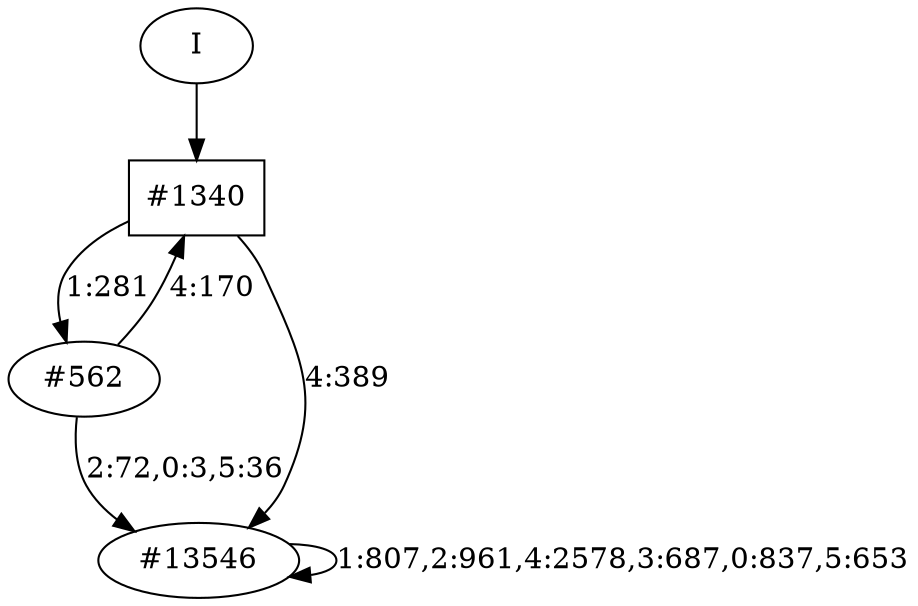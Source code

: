 // produced with flexfringe from git commitd1cf04ada0831d0605a3651971ef9a02091d8823
// dfasat/flexfringe -h=kldistance -d=kl_data -o=experiments/flexfringe_pautomac_study/flexfringe_data/exp6_n5_x0_w1_a1_b1_f1_I0_J0_K0_t1_l0_p0_85dfa -n=5 -x=0 -w=1 -a=1 -b=1 -f=1 -I=0 -J=0 -K=0 -t=1 -l=0 -p=0.85 /Users/nicholasrenninger/Google Drive/Grad School/specification learning/code/DPFA_DTS_product_experiment/dfasatInvestigations/experiments/flexfringe_pautomac_study/flexfringe_data/flexfringe_pautomac_study_train 
digraph DFA {
	0 [label="root" shape=box];
		I -> 0;
	0 [ label="#1340"  ];
		0 -> 1 [label="1:281"  ];
		0 -> 145 [label="4:389"  ];
	1 [ label="#562"  ];
		1 -> 0 [label="4:170"  ];
		1 -> 145 [label="2:72,0:3,5:36"  ];
	145 [ label="#13546"  ];
		145 -> 145 [label="1:807,2:961,4:2578,3:687,0:837,5:653"  ];
}
